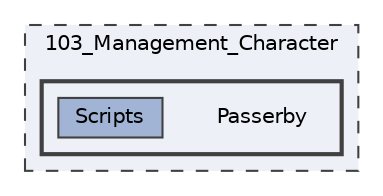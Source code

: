 digraph "103_Management_Character/Passerby"
{
 // LATEX_PDF_SIZE
  bgcolor="transparent";
  edge [fontname=Helvetica,fontsize=10,labelfontname=Helvetica,labelfontsize=10];
  node [fontname=Helvetica,fontsize=10,shape=box,height=0.2,width=0.4];
  compound=true
  subgraph clusterdir_d1bb76d359c362a55a401c527b0a36f1 {
    graph [ bgcolor="#edf0f7", pencolor="grey25", label="103_Management_Character", fontname=Helvetica,fontsize=10 style="filled,dashed", URL="dir_d1bb76d359c362a55a401c527b0a36f1.html",tooltip=""]
  subgraph clusterdir_037e59eff99961df44209aee4958814e {
    graph [ bgcolor="#edf0f7", pencolor="grey25", label="", fontname=Helvetica,fontsize=10 style="filled,bold", URL="dir_037e59eff99961df44209aee4958814e.html",tooltip=""]
    dir_037e59eff99961df44209aee4958814e [shape=plaintext, label="Passerby"];
  dir_885fd109f9d528d8a6230e175d09b255 [label="Scripts", fillcolor="#a2b4d6", color="grey25", style="filled", URL="dir_885fd109f9d528d8a6230e175d09b255.html",tooltip=""];
  }
  }
}
